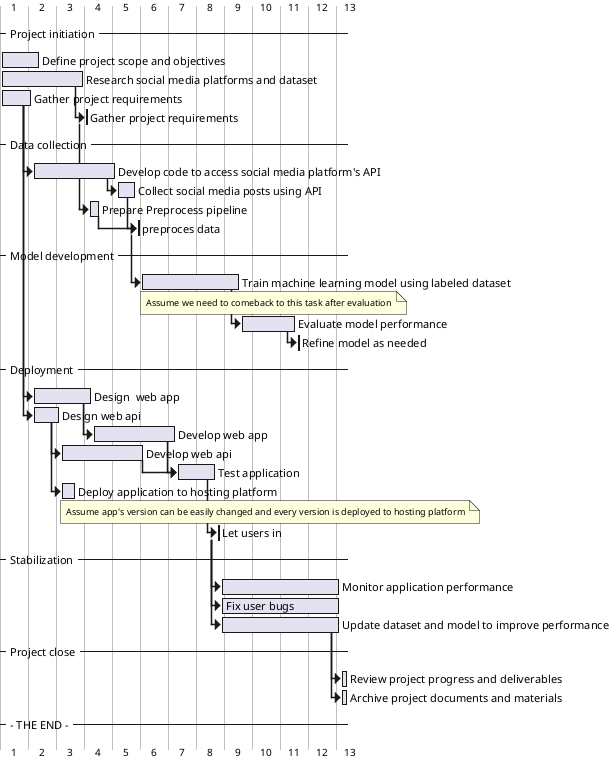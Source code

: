 @startgantt
projectscale weekly
-- Project initiation --
[Define project scope and objectives] as [define] lasts 10 days
[Research social media platforms and dataset] as [research] lasts 3 weeks
[Gather project requirements] as [requirements] lasts 8 days
[Gather project requirements] starts at [research]'s end
-- Data collection --
[Develop code to access social media platform's API] as [api_code] lasts 21 day
[api_code] starts at [requirements]'s end
[Collect social media posts using API]  as [collect_data] lasts 5 days
[collect_data] starts at [api_code]'s end
[Prepare Preprocess pipeline] as [preproces_pipeline] lasts 3 days
[preproces_pipeline] starts at [Gather project requirements]'s end
[preproces data] lasts 1 day
[preproces data] starts at [collect_data]'s end
[preproces data] starts at [preproces_pipeline]'s end
-- Model development --
[Train machine learning model using labeled dataset] as [train] lasts 3 week and 4 days
note bottom
  Assume we need to comeback to this task after evaluation
end note
[train]  starts at [preproces data]'s end

[Evaluate model performance] lasts 2 weeks
[Evaluate model performance]   starts at [train]'s end
[Refine model as needed] starts at [Evaluate model performance]'s end
-- Deployment --
[Design  web app] lasts 15 days
[Design  web app]  starts at [requirements]'s end
[Design web api]  lasts 7 days
[Design web api]  starts at [requirements]'s end
[Develop web app] lasts 3 weeks
[Develop web app]  starts at [Design  web app]'s end
[Develop web api] lasts 3 weeks
[Develop web api]  starts at [Design web api]'s end
[Test application] lasts 10 days
[Test application]  starts at [Develop web app]'s end
[Test application]  starts at [Develop web api]'s end
[Deploy application to hosting platform] lasts 4 days
[Deploy application to hosting platform] starts at [Design web api]'s end
note bottom
  Assume app's version can be easily changed and every version is deployed to hosting platform
end note
[Let users in] lasts 1 days
[Let users in] starts at [Test application]'s end
-- Stabilization --

[Monitor application performance] lasts 30 days
[Monitor application performance] starts at [Let users in]'s end

[Fix user bugs] lasts 30 days
[Fix user bugs] starts at [Let users in]'s end
[Update dataset and model to improve performance] lasts 30 days
[Update dataset and model to improve performance] starts at [Let users in]'s end
-- Project close --
[Review project progress and deliverables] lasts 2 days
[Review project progress and deliverables] starts at [Update dataset and model to improve performance]'s end
[Archive project documents and materials] lasts 2 days
[Archive project documents and materials] starts at [Update dataset and model to improve performance]'s end
--- THE END ---
@endgantt